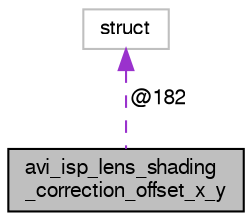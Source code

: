 digraph "avi_isp_lens_shading_correction_offset_x_y"
{
  edge [fontname="FreeSans",fontsize="10",labelfontname="FreeSans",labelfontsize="10"];
  node [fontname="FreeSans",fontsize="10",shape=record];
  Node1 [label="avi_isp_lens_shading\l_correction_offset_x_y",height=0.2,width=0.4,color="black", fillcolor="grey75", style="filled", fontcolor="black"];
  Node2 -> Node1 [dir="back",color="darkorchid3",fontsize="10",style="dashed",label=" @182" ,fontname="FreeSans"];
  Node2 [label="struct",height=0.2,width=0.4,color="grey75", fillcolor="white", style="filled"];
}
